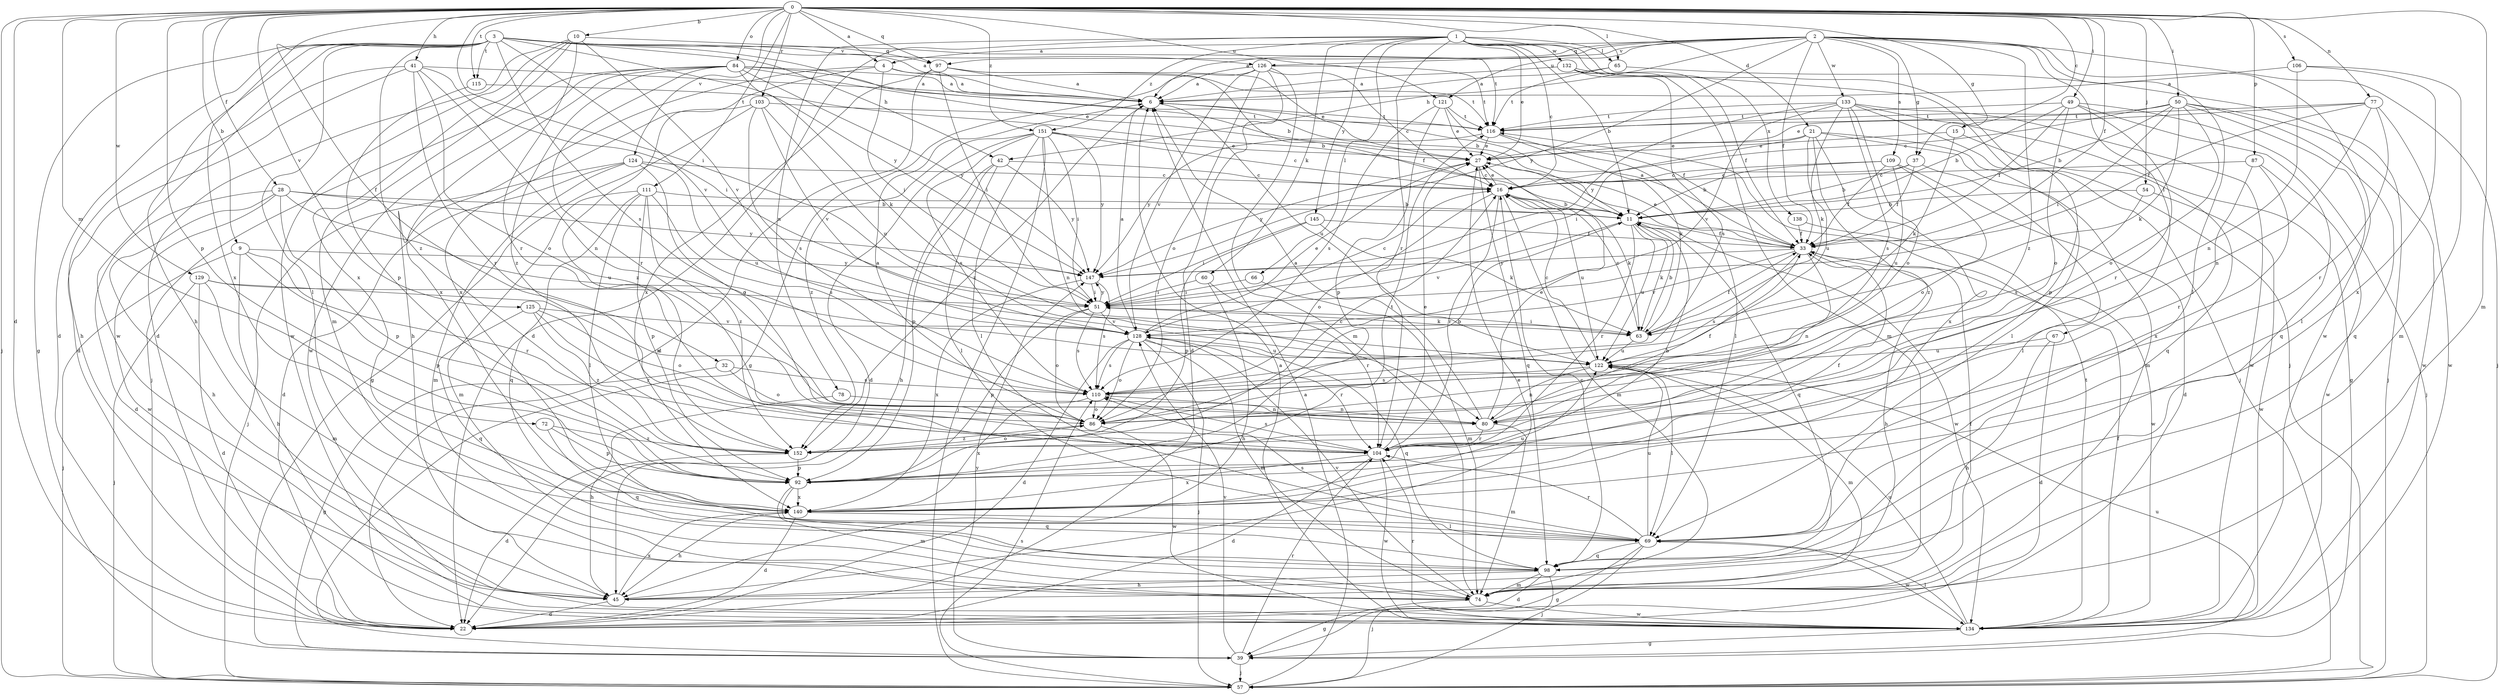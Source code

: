 strict digraph  {
0;
1;
2;
3;
4;
6;
9;
10;
11;
15;
16;
21;
22;
27;
28;
32;
33;
37;
39;
41;
42;
45;
49;
50;
51;
54;
57;
60;
63;
65;
66;
67;
69;
72;
74;
77;
78;
80;
84;
86;
87;
92;
97;
98;
103;
104;
106;
109;
110;
111;
115;
116;
121;
122;
124;
125;
126;
128;
129;
132;
133;
134;
138;
140;
145;
147;
151;
152;
0 -> 4  [label=a];
0 -> 9  [label=b];
0 -> 10  [label=b];
0 -> 15  [label=c];
0 -> 21  [label=d];
0 -> 22  [label=d];
0 -> 28  [label=f];
0 -> 32  [label=f];
0 -> 33  [label=f];
0 -> 37  [label=g];
0 -> 41  [label=h];
0 -> 49  [label=i];
0 -> 50  [label=i];
0 -> 51  [label=i];
0 -> 54  [label=j];
0 -> 57  [label=j];
0 -> 65  [label=l];
0 -> 72  [label=m];
0 -> 74  [label=m];
0 -> 77  [label=n];
0 -> 84  [label=o];
0 -> 87  [label=p];
0 -> 92  [label=p];
0 -> 97  [label=q];
0 -> 103  [label=r];
0 -> 106  [label=s];
0 -> 111  [label=t];
0 -> 115  [label=t];
0 -> 121  [label=u];
0 -> 124  [label=v];
0 -> 125  [label=v];
0 -> 129  [label=w];
0 -> 151  [label=z];
1 -> 11  [label=b];
1 -> 16  [label=c];
1 -> 22  [label=d];
1 -> 27  [label=e];
1 -> 57  [label=j];
1 -> 60  [label=k];
1 -> 65  [label=l];
1 -> 66  [label=l];
1 -> 78  [label=n];
1 -> 104  [label=r];
1 -> 132  [label=w];
1 -> 138  [label=x];
1 -> 145  [label=y];
1 -> 151  [label=z];
2 -> 4  [label=a];
2 -> 6  [label=a];
2 -> 33  [label=f];
2 -> 37  [label=g];
2 -> 42  [label=h];
2 -> 57  [label=j];
2 -> 67  [label=l];
2 -> 69  [label=l];
2 -> 97  [label=q];
2 -> 109  [label=s];
2 -> 121  [label=u];
2 -> 126  [label=v];
2 -> 133  [label=w];
2 -> 134  [label=w];
2 -> 147  [label=y];
2 -> 152  [label=z];
3 -> 6  [label=a];
3 -> 11  [label=b];
3 -> 22  [label=d];
3 -> 39  [label=g];
3 -> 42  [label=h];
3 -> 45  [label=h];
3 -> 69  [label=l];
3 -> 110  [label=s];
3 -> 115  [label=t];
3 -> 116  [label=t];
3 -> 126  [label=v];
3 -> 128  [label=v];
3 -> 134  [label=w];
3 -> 140  [label=x];
3 -> 147  [label=y];
3 -> 152  [label=z];
4 -> 6  [label=a];
4 -> 45  [label=h];
4 -> 51  [label=i];
4 -> 116  [label=t];
4 -> 140  [label=x];
6 -> 116  [label=t];
6 -> 122  [label=u];
6 -> 152  [label=z];
9 -> 45  [label=h];
9 -> 57  [label=j];
9 -> 92  [label=p];
9 -> 104  [label=r];
9 -> 147  [label=y];
10 -> 22  [label=d];
10 -> 74  [label=m];
10 -> 97  [label=q];
10 -> 104  [label=r];
10 -> 128  [label=v];
10 -> 134  [label=w];
10 -> 140  [label=x];
11 -> 33  [label=f];
11 -> 63  [label=k];
11 -> 98  [label=q];
11 -> 104  [label=r];
11 -> 122  [label=u];
11 -> 128  [label=v];
11 -> 134  [label=w];
15 -> 27  [label=e];
15 -> 63  [label=k];
15 -> 98  [label=q];
16 -> 11  [label=b];
16 -> 27  [label=e];
16 -> 63  [label=k];
16 -> 74  [label=m];
16 -> 86  [label=o];
16 -> 104  [label=r];
16 -> 122  [label=u];
21 -> 27  [label=e];
21 -> 51  [label=i];
21 -> 69  [label=l];
21 -> 74  [label=m];
21 -> 122  [label=u];
21 -> 140  [label=x];
21 -> 152  [label=z];
27 -> 16  [label=c];
27 -> 98  [label=q];
27 -> 147  [label=y];
28 -> 11  [label=b];
28 -> 22  [label=d];
28 -> 45  [label=h];
28 -> 92  [label=p];
28 -> 122  [label=u];
28 -> 134  [label=w];
28 -> 147  [label=y];
32 -> 39  [label=g];
32 -> 86  [label=o];
32 -> 110  [label=s];
33 -> 6  [label=a];
33 -> 27  [label=e];
33 -> 45  [label=h];
33 -> 80  [label=n];
33 -> 110  [label=s];
33 -> 128  [label=v];
33 -> 147  [label=y];
37 -> 11  [label=b];
37 -> 16  [label=c];
37 -> 33  [label=f];
37 -> 69  [label=l];
39 -> 57  [label=j];
39 -> 104  [label=r];
39 -> 122  [label=u];
39 -> 128  [label=v];
39 -> 147  [label=y];
41 -> 6  [label=a];
41 -> 22  [label=d];
41 -> 45  [label=h];
41 -> 51  [label=i];
41 -> 80  [label=n];
41 -> 86  [label=o];
41 -> 104  [label=r];
42 -> 16  [label=c];
42 -> 45  [label=h];
42 -> 69  [label=l];
42 -> 92  [label=p];
42 -> 147  [label=y];
45 -> 22  [label=d];
45 -> 27  [label=e];
45 -> 140  [label=x];
49 -> 11  [label=b];
49 -> 33  [label=f];
49 -> 57  [label=j];
49 -> 86  [label=o];
49 -> 98  [label=q];
49 -> 104  [label=r];
49 -> 116  [label=t];
50 -> 11  [label=b];
50 -> 16  [label=c];
50 -> 51  [label=i];
50 -> 63  [label=k];
50 -> 69  [label=l];
50 -> 86  [label=o];
50 -> 98  [label=q];
50 -> 116  [label=t];
50 -> 134  [label=w];
51 -> 16  [label=c];
51 -> 63  [label=k];
51 -> 86  [label=o];
51 -> 92  [label=p];
51 -> 110  [label=s];
51 -> 128  [label=v];
51 -> 147  [label=y];
54 -> 11  [label=b];
54 -> 110  [label=s];
54 -> 134  [label=w];
57 -> 6  [label=a];
57 -> 110  [label=s];
60 -> 45  [label=h];
60 -> 51  [label=i];
60 -> 104  [label=r];
63 -> 11  [label=b];
63 -> 16  [label=c];
63 -> 33  [label=f];
63 -> 51  [label=i];
63 -> 122  [label=u];
65 -> 6  [label=a];
65 -> 57  [label=j];
65 -> 116  [label=t];
66 -> 51  [label=i];
66 -> 74  [label=m];
67 -> 22  [label=d];
67 -> 45  [label=h];
67 -> 122  [label=u];
69 -> 39  [label=g];
69 -> 57  [label=j];
69 -> 98  [label=q];
69 -> 104  [label=r];
69 -> 110  [label=s];
69 -> 122  [label=u];
69 -> 134  [label=w];
72 -> 92  [label=p];
72 -> 98  [label=q];
72 -> 152  [label=z];
74 -> 33  [label=f];
74 -> 39  [label=g];
74 -> 128  [label=v];
74 -> 134  [label=w];
77 -> 27  [label=e];
77 -> 33  [label=f];
77 -> 80  [label=n];
77 -> 104  [label=r];
77 -> 116  [label=t];
77 -> 134  [label=w];
78 -> 45  [label=h];
78 -> 80  [label=n];
80 -> 6  [label=a];
80 -> 27  [label=e];
80 -> 33  [label=f];
80 -> 74  [label=m];
80 -> 104  [label=r];
84 -> 6  [label=a];
84 -> 11  [label=b];
84 -> 27  [label=e];
84 -> 57  [label=j];
84 -> 63  [label=k];
84 -> 104  [label=r];
84 -> 134  [label=w];
84 -> 140  [label=x];
84 -> 147  [label=y];
84 -> 152  [label=z];
86 -> 6  [label=a];
86 -> 11  [label=b];
86 -> 134  [label=w];
86 -> 152  [label=z];
87 -> 16  [label=c];
87 -> 104  [label=r];
87 -> 134  [label=w];
87 -> 140  [label=x];
92 -> 11  [label=b];
92 -> 33  [label=f];
92 -> 74  [label=m];
92 -> 98  [label=q];
92 -> 116  [label=t];
92 -> 140  [label=x];
97 -> 6  [label=a];
97 -> 22  [label=d];
97 -> 27  [label=e];
97 -> 33  [label=f];
97 -> 51  [label=i];
97 -> 140  [label=x];
98 -> 16  [label=c];
98 -> 22  [label=d];
98 -> 45  [label=h];
98 -> 57  [label=j];
98 -> 74  [label=m];
103 -> 39  [label=g];
103 -> 110  [label=s];
103 -> 116  [label=t];
103 -> 122  [label=u];
103 -> 128  [label=v];
103 -> 152  [label=z];
104 -> 22  [label=d];
104 -> 27  [label=e];
104 -> 110  [label=s];
104 -> 134  [label=w];
104 -> 140  [label=x];
106 -> 6  [label=a];
106 -> 74  [label=m];
106 -> 80  [label=n];
106 -> 140  [label=x];
109 -> 11  [label=b];
109 -> 16  [label=c];
109 -> 22  [label=d];
109 -> 33  [label=f];
109 -> 86  [label=o];
109 -> 122  [label=u];
110 -> 80  [label=n];
110 -> 86  [label=o];
110 -> 140  [label=x];
111 -> 11  [label=b];
111 -> 69  [label=l];
111 -> 74  [label=m];
111 -> 92  [label=p];
111 -> 98  [label=q];
111 -> 110  [label=s];
111 -> 152  [label=z];
115 -> 11  [label=b];
115 -> 92  [label=p];
116 -> 27  [label=e];
116 -> 63  [label=k];
116 -> 69  [label=l];
116 -> 147  [label=y];
121 -> 27  [label=e];
121 -> 33  [label=f];
121 -> 92  [label=p];
121 -> 110  [label=s];
121 -> 116  [label=t];
122 -> 16  [label=c];
122 -> 69  [label=l];
122 -> 74  [label=m];
122 -> 80  [label=n];
122 -> 110  [label=s];
124 -> 16  [label=c];
124 -> 22  [label=d];
124 -> 57  [label=j];
124 -> 74  [label=m];
124 -> 86  [label=o];
124 -> 122  [label=u];
125 -> 86  [label=o];
125 -> 98  [label=q];
125 -> 104  [label=r];
125 -> 128  [label=v];
125 -> 152  [label=z];
126 -> 6  [label=a];
126 -> 16  [label=c];
126 -> 22  [label=d];
126 -> 39  [label=g];
126 -> 74  [label=m];
126 -> 86  [label=o];
126 -> 116  [label=t];
126 -> 128  [label=v];
128 -> 6  [label=a];
128 -> 22  [label=d];
128 -> 27  [label=e];
128 -> 57  [label=j];
128 -> 74  [label=m];
128 -> 86  [label=o];
128 -> 98  [label=q];
128 -> 104  [label=r];
128 -> 110  [label=s];
128 -> 122  [label=u];
129 -> 22  [label=d];
129 -> 51  [label=i];
129 -> 57  [label=j];
129 -> 74  [label=m];
129 -> 80  [label=n];
132 -> 6  [label=a];
132 -> 33  [label=f];
132 -> 57  [label=j];
132 -> 74  [label=m];
132 -> 110  [label=s];
133 -> 39  [label=g];
133 -> 63  [label=k];
133 -> 86  [label=o];
133 -> 92  [label=p];
133 -> 110  [label=s];
133 -> 116  [label=t];
133 -> 128  [label=v];
133 -> 134  [label=w];
133 -> 147  [label=y];
134 -> 6  [label=a];
134 -> 33  [label=f];
134 -> 39  [label=g];
134 -> 69  [label=l];
134 -> 104  [label=r];
134 -> 116  [label=t];
134 -> 122  [label=u];
138 -> 33  [label=f];
138 -> 134  [label=w];
140 -> 22  [label=d];
140 -> 45  [label=h];
140 -> 69  [label=l];
140 -> 122  [label=u];
145 -> 33  [label=f];
145 -> 51  [label=i];
145 -> 63  [label=k];
145 -> 92  [label=p];
147 -> 51  [label=i];
147 -> 110  [label=s];
147 -> 140  [label=x];
151 -> 16  [label=c];
151 -> 22  [label=d];
151 -> 27  [label=e];
151 -> 51  [label=i];
151 -> 57  [label=j];
151 -> 69  [label=l];
151 -> 80  [label=n];
151 -> 110  [label=s];
151 -> 147  [label=y];
151 -> 152  [label=z];
152 -> 16  [label=c];
152 -> 22  [label=d];
152 -> 86  [label=o];
152 -> 92  [label=p];
}
